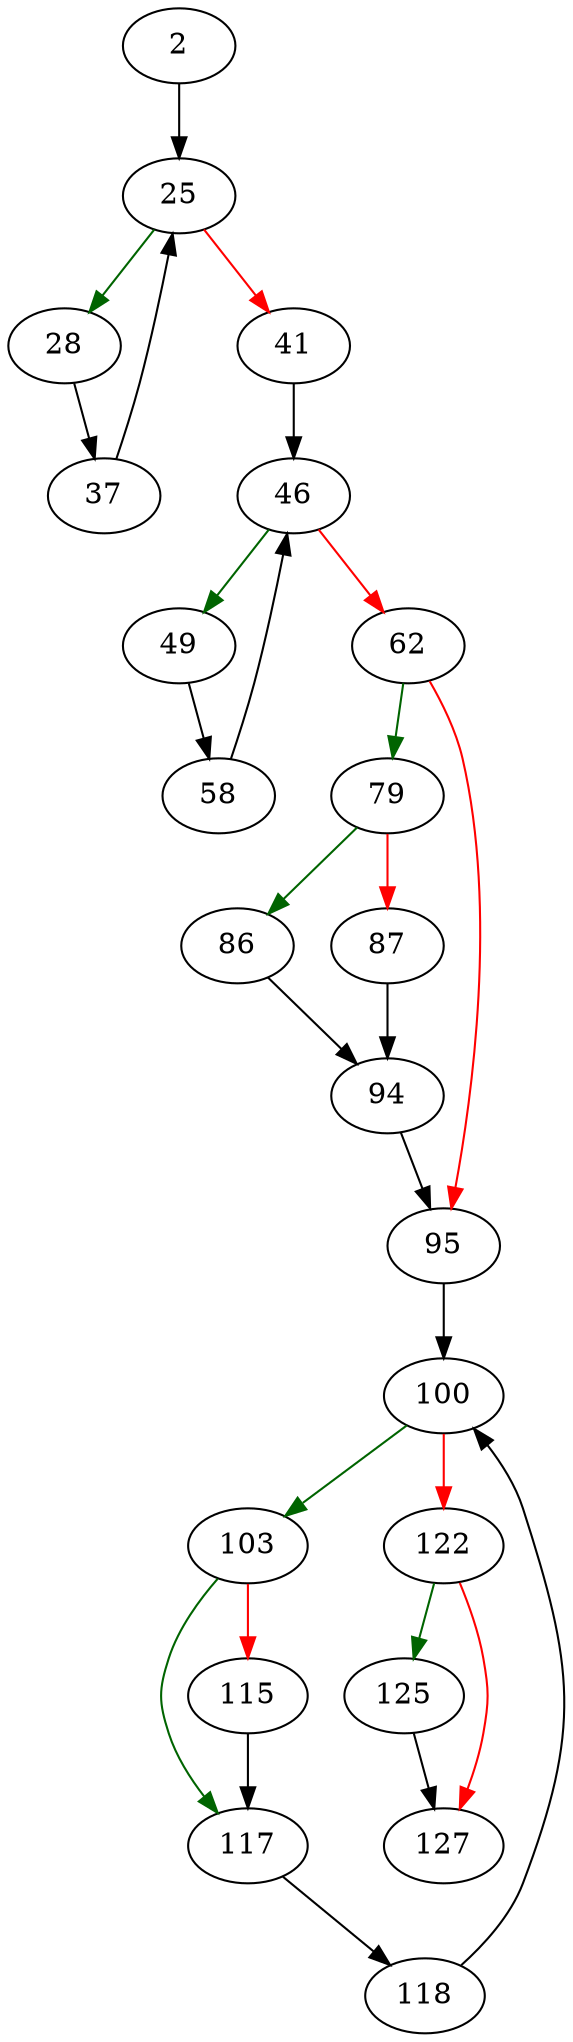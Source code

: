 strict digraph "sqlite3AnalysisLoad" {
	// Node definitions.
	2 [entry=true];
	25;
	28;
	41;
	37;
	46;
	49;
	62;
	58;
	79;
	95;
	86;
	87;
	94;
	100;
	103;
	122;
	117;
	115;
	118;
	125;
	127;

	// Edge definitions.
	2 -> 25;
	25 -> 28 [
		color=darkgreen
		cond=true
	];
	25 -> 41 [
		color=red
		cond=false
	];
	28 -> 37;
	41 -> 46;
	37 -> 25;
	46 -> 49 [
		color=darkgreen
		cond=true
	];
	46 -> 62 [
		color=red
		cond=false
	];
	49 -> 58;
	62 -> 79 [
		color=darkgreen
		cond=true
	];
	62 -> 95 [
		color=red
		cond=false
	];
	58 -> 46;
	79 -> 86 [
		color=darkgreen
		cond=true
	];
	79 -> 87 [
		color=red
		cond=false
	];
	95 -> 100;
	86 -> 94;
	87 -> 94;
	94 -> 95;
	100 -> 103 [
		color=darkgreen
		cond=true
	];
	100 -> 122 [
		color=red
		cond=false
	];
	103 -> 117 [
		color=darkgreen
		cond=true
	];
	103 -> 115 [
		color=red
		cond=false
	];
	122 -> 125 [
		color=darkgreen
		cond=true
	];
	122 -> 127 [
		color=red
		cond=false
	];
	117 -> 118;
	115 -> 117;
	118 -> 100;
	125 -> 127;
}